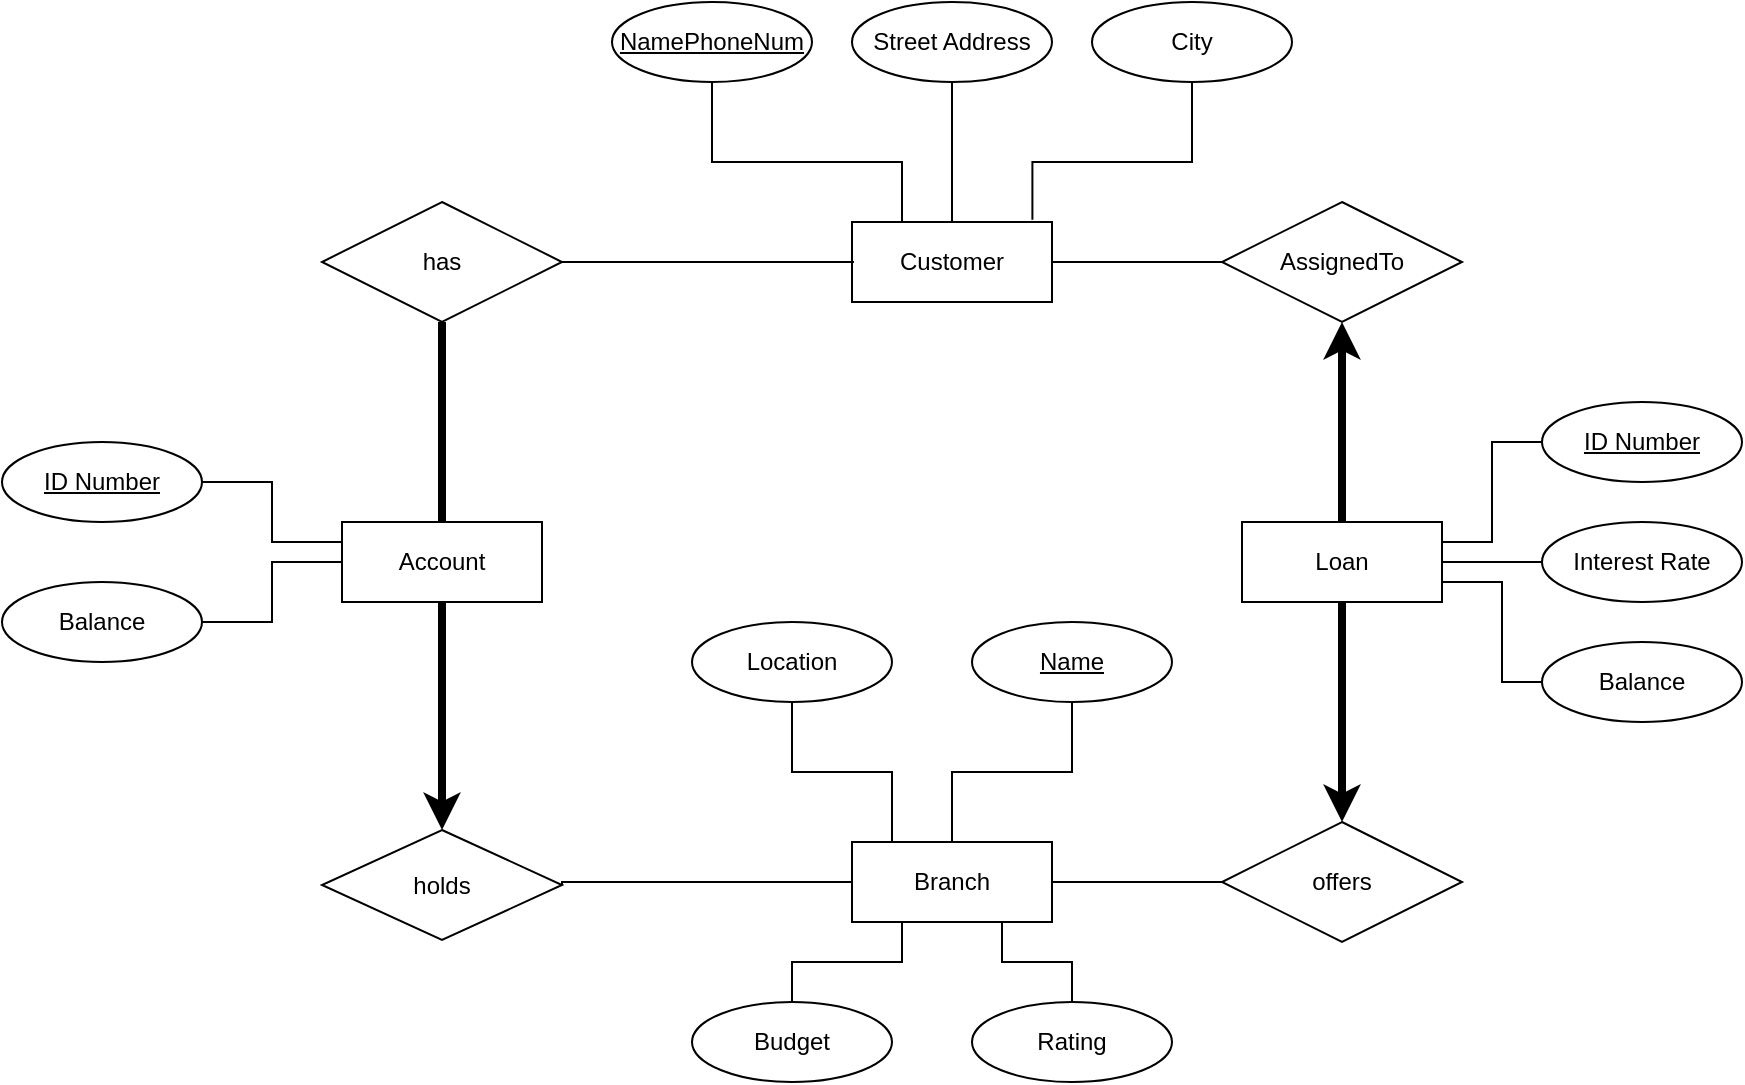 <mxfile version="15.2.9" type="github">
  <diagram id="4NtMFITtup69l5H8-_K1" name="Page-1">
    <mxGraphModel dx="1937" dy="1507" grid="1" gridSize="10" guides="1" tooltips="1" connect="1" arrows="1" fold="1" page="1" pageScale="1" pageWidth="850" pageHeight="1100" math="0" shadow="0">
      <root>
        <mxCell id="0" />
        <mxCell id="1" parent="0" />
        <mxCell id="cXClfhLOspgcp8DDH4Fh-5" style="edgeStyle=orthogonalEdgeStyle;rounded=0;orthogonalLoop=1;jettySize=auto;html=1;exitX=0.5;exitY=0;exitDx=0;exitDy=0;endArrow=none;endFill=0;" edge="1" parent="1" source="cXClfhLOspgcp8DDH4Fh-2" target="cXClfhLOspgcp8DDH4Fh-3">
          <mxGeometry relative="1" as="geometry">
            <Array as="points">
              <mxPoint x="405" y="660" />
              <mxPoint x="405" y="625" />
              <mxPoint x="355" y="625" />
            </Array>
          </mxGeometry>
        </mxCell>
        <mxCell id="cXClfhLOspgcp8DDH4Fh-8" value="" style="edgeStyle=orthogonalEdgeStyle;rounded=0;orthogonalLoop=1;jettySize=auto;html=1;endArrow=none;endFill=0;" edge="1" parent="1" source="cXClfhLOspgcp8DDH4Fh-2" target="cXClfhLOspgcp8DDH4Fh-4">
          <mxGeometry relative="1" as="geometry" />
        </mxCell>
        <mxCell id="cXClfhLOspgcp8DDH4Fh-11" style="edgeStyle=orthogonalEdgeStyle;rounded=0;orthogonalLoop=1;jettySize=auto;html=1;exitX=0.25;exitY=1;exitDx=0;exitDy=0;entryX=0.5;entryY=0;entryDx=0;entryDy=0;endArrow=none;endFill=0;" edge="1" parent="1" source="cXClfhLOspgcp8DDH4Fh-2" target="cXClfhLOspgcp8DDH4Fh-9">
          <mxGeometry relative="1" as="geometry" />
        </mxCell>
        <mxCell id="cXClfhLOspgcp8DDH4Fh-12" style="edgeStyle=orthogonalEdgeStyle;rounded=0;orthogonalLoop=1;jettySize=auto;html=1;exitX=0.75;exitY=1;exitDx=0;exitDy=0;entryX=0.5;entryY=0;entryDx=0;entryDy=0;endArrow=none;endFill=0;" edge="1" parent="1" source="cXClfhLOspgcp8DDH4Fh-2" target="cXClfhLOspgcp8DDH4Fh-10">
          <mxGeometry relative="1" as="geometry" />
        </mxCell>
        <mxCell id="cXClfhLOspgcp8DDH4Fh-53" style="edgeStyle=orthogonalEdgeStyle;rounded=0;orthogonalLoop=1;jettySize=auto;html=1;exitX=1;exitY=0.5;exitDx=0;exitDy=0;startArrow=none;startFill=0;endArrow=none;endFill=0;strokeWidth=1;" edge="1" parent="1" source="cXClfhLOspgcp8DDH4Fh-2" target="cXClfhLOspgcp8DDH4Fh-49">
          <mxGeometry relative="1" as="geometry" />
        </mxCell>
        <mxCell id="cXClfhLOspgcp8DDH4Fh-2" value="Branch" style="whiteSpace=wrap;html=1;align=center;" vertex="1" parent="1">
          <mxGeometry x="385" y="660" width="100" height="40" as="geometry" />
        </mxCell>
        <mxCell id="cXClfhLOspgcp8DDH4Fh-3" value="Location" style="ellipse;whiteSpace=wrap;html=1;align=center;" vertex="1" parent="1">
          <mxGeometry x="305" y="550" width="100" height="40" as="geometry" />
        </mxCell>
        <mxCell id="cXClfhLOspgcp8DDH4Fh-4" value="&lt;u&gt;Name&lt;/u&gt;" style="ellipse;whiteSpace=wrap;html=1;align=center;" vertex="1" parent="1">
          <mxGeometry x="445" y="550" width="100" height="40" as="geometry" />
        </mxCell>
        <mxCell id="cXClfhLOspgcp8DDH4Fh-9" value="Budget" style="ellipse;whiteSpace=wrap;html=1;align=center;" vertex="1" parent="1">
          <mxGeometry x="305" y="740" width="100" height="40" as="geometry" />
        </mxCell>
        <mxCell id="cXClfhLOspgcp8DDH4Fh-10" value="Rating" style="ellipse;whiteSpace=wrap;html=1;align=center;" vertex="1" parent="1">
          <mxGeometry x="445" y="740" width="100" height="40" as="geometry" />
        </mxCell>
        <mxCell id="cXClfhLOspgcp8DDH4Fh-56" style="edgeStyle=orthogonalEdgeStyle;rounded=0;orthogonalLoop=1;jettySize=auto;html=1;startArrow=none;startFill=0;endArrow=none;endFill=0;strokeWidth=1;" edge="1" parent="1" source="cXClfhLOspgcp8DDH4Fh-14" target="cXClfhLOspgcp8DDH4Fh-54">
          <mxGeometry relative="1" as="geometry" />
        </mxCell>
        <mxCell id="cXClfhLOspgcp8DDH4Fh-14" value="Customer" style="whiteSpace=wrap;html=1;align=center;" vertex="1" parent="1">
          <mxGeometry x="385" y="350" width="100" height="40" as="geometry" />
        </mxCell>
        <mxCell id="cXClfhLOspgcp8DDH4Fh-21" style="edgeStyle=orthogonalEdgeStyle;rounded=0;orthogonalLoop=1;jettySize=auto;html=1;exitX=0.5;exitY=1;exitDx=0;exitDy=0;entryX=0.25;entryY=0;entryDx=0;entryDy=0;endArrow=none;endFill=0;" edge="1" parent="1" source="cXClfhLOspgcp8DDH4Fh-17" target="cXClfhLOspgcp8DDH4Fh-14">
          <mxGeometry relative="1" as="geometry">
            <Array as="points">
              <mxPoint x="315" y="320" />
              <mxPoint x="410" y="320" />
            </Array>
          </mxGeometry>
        </mxCell>
        <mxCell id="cXClfhLOspgcp8DDH4Fh-17" value="NamePhoneNum" style="ellipse;whiteSpace=wrap;html=1;align=center;fontStyle=4" vertex="1" parent="1">
          <mxGeometry x="265" y="240" width="100" height="40" as="geometry" />
        </mxCell>
        <mxCell id="cXClfhLOspgcp8DDH4Fh-22" style="edgeStyle=orthogonalEdgeStyle;rounded=0;orthogonalLoop=1;jettySize=auto;html=1;exitX=0.5;exitY=1;exitDx=0;exitDy=0;entryX=0.5;entryY=0;entryDx=0;entryDy=0;endArrow=none;endFill=0;" edge="1" parent="1" source="cXClfhLOspgcp8DDH4Fh-18" target="cXClfhLOspgcp8DDH4Fh-14">
          <mxGeometry relative="1" as="geometry" />
        </mxCell>
        <mxCell id="cXClfhLOspgcp8DDH4Fh-18" value="Street Address" style="ellipse;whiteSpace=wrap;html=1;align=center;" vertex="1" parent="1">
          <mxGeometry x="385" y="240" width="100" height="40" as="geometry" />
        </mxCell>
        <mxCell id="cXClfhLOspgcp8DDH4Fh-23" style="edgeStyle=orthogonalEdgeStyle;rounded=0;orthogonalLoop=1;jettySize=auto;html=1;exitX=0.5;exitY=1;exitDx=0;exitDy=0;entryX=0.902;entryY=-0.027;entryDx=0;entryDy=0;entryPerimeter=0;endArrow=none;endFill=0;" edge="1" parent="1" source="cXClfhLOspgcp8DDH4Fh-20" target="cXClfhLOspgcp8DDH4Fh-14">
          <mxGeometry relative="1" as="geometry">
            <Array as="points">
              <mxPoint x="555" y="320" />
              <mxPoint x="475" y="320" />
            </Array>
          </mxGeometry>
        </mxCell>
        <mxCell id="cXClfhLOspgcp8DDH4Fh-20" value="City" style="ellipse;whiteSpace=wrap;html=1;align=center;" vertex="1" parent="1">
          <mxGeometry x="505" y="240" width="100" height="40" as="geometry" />
        </mxCell>
        <mxCell id="cXClfhLOspgcp8DDH4Fh-29" style="edgeStyle=orthogonalEdgeStyle;rounded=0;orthogonalLoop=1;jettySize=auto;html=1;exitX=0.5;exitY=1;exitDx=0;exitDy=0;entryX=0.5;entryY=0;entryDx=0;entryDy=0;endArrow=classic;endFill=1;entryPerimeter=0;strokeWidth=4;" edge="1" parent="1" source="cXClfhLOspgcp8DDH4Fh-24" target="cXClfhLOspgcp8DDH4Fh-27">
          <mxGeometry relative="1" as="geometry" />
        </mxCell>
        <mxCell id="cXClfhLOspgcp8DDH4Fh-24" value="Account" style="whiteSpace=wrap;html=1;align=center;" vertex="1" parent="1">
          <mxGeometry x="130" y="500" width="100" height="40" as="geometry" />
        </mxCell>
        <mxCell id="cXClfhLOspgcp8DDH4Fh-25" value="Loan" style="whiteSpace=wrap;html=1;align=center;" vertex="1" parent="1">
          <mxGeometry x="580" y="500" width="100" height="40" as="geometry" />
        </mxCell>
        <mxCell id="cXClfhLOspgcp8DDH4Fh-28" style="edgeStyle=orthogonalEdgeStyle;rounded=0;orthogonalLoop=1;jettySize=auto;html=1;entryX=0;entryY=0.5;entryDx=0;entryDy=0;endArrow=none;endFill=0;exitX=1;exitY=0.5;exitDx=0;exitDy=0;" edge="1" parent="1" source="cXClfhLOspgcp8DDH4Fh-27" target="cXClfhLOspgcp8DDH4Fh-2">
          <mxGeometry relative="1" as="geometry">
            <mxPoint x="210" y="650" as="sourcePoint" />
            <Array as="points">
              <mxPoint x="240" y="680" />
            </Array>
          </mxGeometry>
        </mxCell>
        <mxCell id="cXClfhLOspgcp8DDH4Fh-27" value="holds" style="shape=rhombus;perimeter=rhombusPerimeter;whiteSpace=wrap;html=1;align=center;" vertex="1" parent="1">
          <mxGeometry x="120" y="654" width="120" height="55" as="geometry" />
        </mxCell>
        <mxCell id="cXClfhLOspgcp8DDH4Fh-32" style="edgeStyle=orthogonalEdgeStyle;rounded=0;orthogonalLoop=1;jettySize=auto;html=1;entryX=0.5;entryY=0;entryDx=0;entryDy=0;endArrow=none;endFill=0;exitX=0.5;exitY=1;exitDx=0;exitDy=0;strokeWidth=4;" edge="1" parent="1" source="cXClfhLOspgcp8DDH4Fh-31" target="cXClfhLOspgcp8DDH4Fh-24">
          <mxGeometry relative="1" as="geometry">
            <mxPoint x="180" y="460" as="sourcePoint" />
          </mxGeometry>
        </mxCell>
        <mxCell id="cXClfhLOspgcp8DDH4Fh-33" style="edgeStyle=orthogonalEdgeStyle;rounded=0;orthogonalLoop=1;jettySize=auto;html=1;endArrow=none;endFill=0;startArrow=none;startFill=0;strokeWidth=1;" edge="1" parent="1">
          <mxGeometry relative="1" as="geometry">
            <mxPoint x="386" y="370" as="targetPoint" />
            <mxPoint x="236" y="370" as="sourcePoint" />
          </mxGeometry>
        </mxCell>
        <mxCell id="cXClfhLOspgcp8DDH4Fh-31" value="has" style="shape=rhombus;perimeter=rhombusPerimeter;whiteSpace=wrap;html=1;align=center;" vertex="1" parent="1">
          <mxGeometry x="120" y="340" width="120" height="60" as="geometry" />
        </mxCell>
        <mxCell id="cXClfhLOspgcp8DDH4Fh-36" style="edgeStyle=orthogonalEdgeStyle;rounded=0;orthogonalLoop=1;jettySize=auto;html=1;entryX=0;entryY=0.25;entryDx=0;entryDy=0;startArrow=none;startFill=0;endArrow=none;endFill=0;strokeWidth=1;exitX=1;exitY=0.5;exitDx=0;exitDy=0;" edge="1" parent="1" source="cXClfhLOspgcp8DDH4Fh-58" target="cXClfhLOspgcp8DDH4Fh-24">
          <mxGeometry relative="1" as="geometry">
            <mxPoint x="60" y="460" as="sourcePoint" />
          </mxGeometry>
        </mxCell>
        <mxCell id="cXClfhLOspgcp8DDH4Fh-39" style="edgeStyle=orthogonalEdgeStyle;rounded=0;orthogonalLoop=1;jettySize=auto;html=1;entryX=0;entryY=0.5;entryDx=0;entryDy=0;startArrow=none;startFill=0;endArrow=none;endFill=0;strokeWidth=1;" edge="1" parent="1" source="cXClfhLOspgcp8DDH4Fh-38" target="cXClfhLOspgcp8DDH4Fh-24">
          <mxGeometry relative="1" as="geometry" />
        </mxCell>
        <mxCell id="cXClfhLOspgcp8DDH4Fh-38" value="Balance" style="ellipse;whiteSpace=wrap;html=1;align=center;" vertex="1" parent="1">
          <mxGeometry x="-40" y="530" width="100" height="40" as="geometry" />
        </mxCell>
        <mxCell id="cXClfhLOspgcp8DDH4Fh-41" style="edgeStyle=orthogonalEdgeStyle;rounded=0;orthogonalLoop=1;jettySize=auto;html=1;entryX=1;entryY=0.5;entryDx=0;entryDy=0;startArrow=none;startFill=0;endArrow=none;endFill=0;strokeWidth=1;" edge="1" parent="1" target="cXClfhLOspgcp8DDH4Fh-25">
          <mxGeometry relative="1" as="geometry">
            <mxPoint x="730" y="460" as="sourcePoint" />
            <Array as="points">
              <mxPoint x="705" y="460" />
              <mxPoint x="705" y="510" />
              <mxPoint x="680" y="510" />
            </Array>
          </mxGeometry>
        </mxCell>
        <mxCell id="cXClfhLOspgcp8DDH4Fh-40" value="ID Number" style="ellipse;whiteSpace=wrap;html=1;align=center;fontStyle=4;" vertex="1" parent="1">
          <mxGeometry x="730" y="440" width="100" height="40" as="geometry" />
        </mxCell>
        <mxCell id="cXClfhLOspgcp8DDH4Fh-43" style="edgeStyle=orthogonalEdgeStyle;rounded=0;orthogonalLoop=1;jettySize=auto;html=1;entryX=1;entryY=0.5;entryDx=0;entryDy=0;startArrow=none;startFill=0;endArrow=none;endFill=0;strokeWidth=1;" edge="1" parent="1" source="cXClfhLOspgcp8DDH4Fh-42" target="cXClfhLOspgcp8DDH4Fh-25">
          <mxGeometry relative="1" as="geometry" />
        </mxCell>
        <mxCell id="cXClfhLOspgcp8DDH4Fh-42" value="Interest Rate" style="ellipse;whiteSpace=wrap;html=1;align=center;" vertex="1" parent="1">
          <mxGeometry x="730" y="500" width="100" height="40" as="geometry" />
        </mxCell>
        <mxCell id="cXClfhLOspgcp8DDH4Fh-45" style="edgeStyle=orthogonalEdgeStyle;rounded=0;orthogonalLoop=1;jettySize=auto;html=1;entryX=1;entryY=1;entryDx=0;entryDy=0;startArrow=none;startFill=0;endArrow=none;endFill=0;strokeWidth=1;" edge="1" parent="1" source="cXClfhLOspgcp8DDH4Fh-44" target="cXClfhLOspgcp8DDH4Fh-25">
          <mxGeometry relative="1" as="geometry">
            <Array as="points">
              <mxPoint x="710" y="580" />
              <mxPoint x="710" y="530" />
              <mxPoint x="680" y="530" />
            </Array>
          </mxGeometry>
        </mxCell>
        <mxCell id="cXClfhLOspgcp8DDH4Fh-44" value="Balance" style="ellipse;whiteSpace=wrap;html=1;align=center;" vertex="1" parent="1">
          <mxGeometry x="730" y="560" width="100" height="40" as="geometry" />
        </mxCell>
        <mxCell id="cXClfhLOspgcp8DDH4Fh-51" style="edgeStyle=orthogonalEdgeStyle;rounded=0;orthogonalLoop=1;jettySize=auto;html=1;exitX=0.5;exitY=0;exitDx=0;exitDy=0;entryX=0.5;entryY=1;entryDx=0;entryDy=0;startArrow=classic;startFill=1;endArrow=none;endFill=0;strokeWidth=4;" edge="1" parent="1" source="cXClfhLOspgcp8DDH4Fh-49" target="cXClfhLOspgcp8DDH4Fh-25">
          <mxGeometry relative="1" as="geometry" />
        </mxCell>
        <mxCell id="cXClfhLOspgcp8DDH4Fh-49" value="offers" style="shape=rhombus;perimeter=rhombusPerimeter;whiteSpace=wrap;html=1;align=center;" vertex="1" parent="1">
          <mxGeometry x="570" y="650" width="120" height="60" as="geometry" />
        </mxCell>
        <mxCell id="cXClfhLOspgcp8DDH4Fh-55" style="edgeStyle=orthogonalEdgeStyle;rounded=0;orthogonalLoop=1;jettySize=auto;html=1;entryX=0.5;entryY=0;entryDx=0;entryDy=0;startArrow=classic;startFill=1;endArrow=none;endFill=0;strokeWidth=4;exitX=0.5;exitY=1;exitDx=0;exitDy=0;" edge="1" parent="1" source="cXClfhLOspgcp8DDH4Fh-54" target="cXClfhLOspgcp8DDH4Fh-25">
          <mxGeometry relative="1" as="geometry">
            <mxPoint x="630" y="460" as="sourcePoint" />
          </mxGeometry>
        </mxCell>
        <mxCell id="cXClfhLOspgcp8DDH4Fh-54" value="AssignedTo" style="shape=rhombus;perimeter=rhombusPerimeter;whiteSpace=wrap;html=1;align=center;" vertex="1" parent="1">
          <mxGeometry x="570" y="340" width="120" height="60" as="geometry" />
        </mxCell>
        <mxCell id="cXClfhLOspgcp8DDH4Fh-58" value="ID Number" style="ellipse;whiteSpace=wrap;html=1;align=center;fontStyle=4;" vertex="1" parent="1">
          <mxGeometry x="-40" y="460" width="100" height="40" as="geometry" />
        </mxCell>
      </root>
    </mxGraphModel>
  </diagram>
</mxfile>

